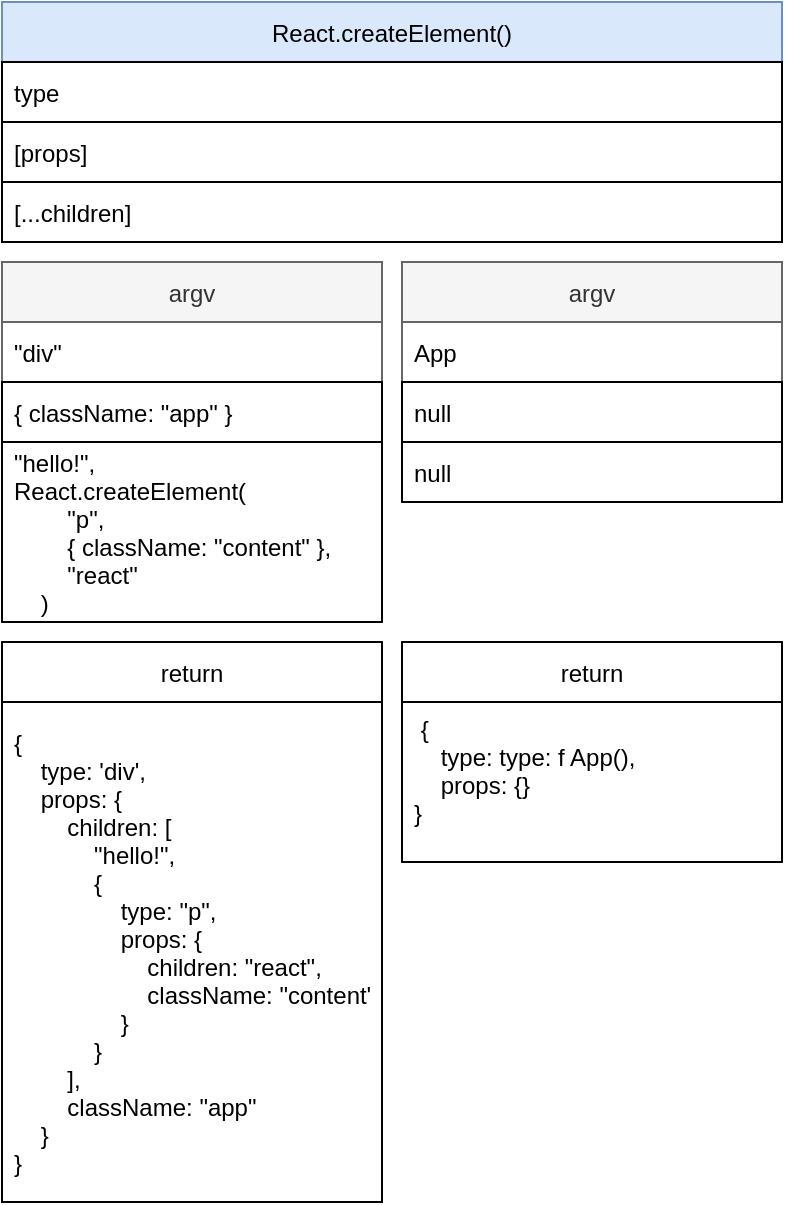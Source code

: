 <mxfile version="20.0.3" type="github">
  <diagram id="047bx2LSxqvgQP_RfyZ8" name="Page-1">
    <mxGraphModel dx="1123" dy="779" grid="1" gridSize="10" guides="1" tooltips="1" connect="1" arrows="1" fold="1" page="1" pageScale="1" pageWidth="827" pageHeight="1169" math="0" shadow="0">
      <root>
        <mxCell id="0" />
        <mxCell id="1" parent="0" />
        <mxCell id="68awcWDbn_1YLwbSrhHn-3" value="React.createElement()" style="swimlane;fontStyle=0;childLayout=stackLayout;horizontal=1;startSize=30;horizontalStack=0;resizeParent=1;resizeParentMax=0;resizeLast=0;collapsible=1;marginBottom=0;fillColor=#dae8fc;strokeColor=#6c8ebf;" parent="1" vertex="1">
          <mxGeometry x="80" y="40" width="390" height="120" as="geometry" />
        </mxCell>
        <mxCell id="68awcWDbn_1YLwbSrhHn-4" value="type" style="text;strokeColor=default;fillColor=none;align=left;verticalAlign=middle;spacingLeft=4;spacingRight=4;overflow=hidden;points=[[0,0.5],[1,0.5]];portConstraint=eastwest;rotatable=0;" parent="68awcWDbn_1YLwbSrhHn-3" vertex="1">
          <mxGeometry y="30" width="390" height="30" as="geometry" />
        </mxCell>
        <mxCell id="68awcWDbn_1YLwbSrhHn-5" value="[props]" style="text;strokeColor=default;fillColor=none;align=left;verticalAlign=middle;spacingLeft=4;spacingRight=4;overflow=hidden;points=[[0,0.5],[1,0.5]];portConstraint=eastwest;rotatable=0;" parent="68awcWDbn_1YLwbSrhHn-3" vertex="1">
          <mxGeometry y="60" width="390" height="30" as="geometry" />
        </mxCell>
        <mxCell id="68awcWDbn_1YLwbSrhHn-6" value="[...children]" style="text;strokeColor=default;fillColor=none;align=left;verticalAlign=middle;spacingLeft=4;spacingRight=4;overflow=hidden;points=[[0,0.5],[1,0.5]];portConstraint=eastwest;rotatable=0;" parent="68awcWDbn_1YLwbSrhHn-3" vertex="1">
          <mxGeometry y="90" width="390" height="30" as="geometry" />
        </mxCell>
        <mxCell id="68awcWDbn_1YLwbSrhHn-17" value="argv" style="swimlane;fontStyle=0;childLayout=stackLayout;horizontal=1;startSize=30;horizontalStack=0;resizeParent=1;resizeParentMax=0;resizeLast=0;collapsible=1;marginBottom=0;fillColor=#f5f5f5;fontColor=#333333;strokeColor=#666666;" parent="1" vertex="1">
          <mxGeometry x="80" y="170" width="190" height="180" as="geometry" />
        </mxCell>
        <mxCell id="68awcWDbn_1YLwbSrhHn-18" value="&quot;div&quot;" style="text;strokeColor=none;fillColor=none;align=left;verticalAlign=middle;spacingLeft=4;spacingRight=4;overflow=hidden;points=[[0,0.5],[1,0.5]];portConstraint=eastwest;rotatable=0;" parent="68awcWDbn_1YLwbSrhHn-17" vertex="1">
          <mxGeometry y="30" width="190" height="30" as="geometry" />
        </mxCell>
        <mxCell id="68awcWDbn_1YLwbSrhHn-19" value="{ className: &quot;app&quot; }" style="text;strokeColor=default;fillColor=none;align=left;verticalAlign=middle;spacingLeft=4;spacingRight=4;overflow=hidden;points=[[0,0.5],[1,0.5]];portConstraint=eastwest;rotatable=0;" parent="68awcWDbn_1YLwbSrhHn-17" vertex="1">
          <mxGeometry y="60" width="190" height="30" as="geometry" />
        </mxCell>
        <mxCell id="68awcWDbn_1YLwbSrhHn-20" value="&quot;hello!&quot;,&#xa;React.createElement(&#xa;        &quot;p&quot;,&#xa;        { className: &quot;content&quot; },&#xa;        &quot;react&quot;&#xa;    )" style="text;strokeColor=default;fillColor=none;align=left;verticalAlign=middle;spacingLeft=4;spacingRight=4;overflow=hidden;points=[[0,0.5],[1,0.5]];portConstraint=eastwest;rotatable=0;" parent="68awcWDbn_1YLwbSrhHn-17" vertex="1">
          <mxGeometry y="90" width="190" height="90" as="geometry" />
        </mxCell>
        <mxCell id="68awcWDbn_1YLwbSrhHn-21" value="return" style="swimlane;fontStyle=0;childLayout=stackLayout;horizontal=1;startSize=30;horizontalStack=0;resizeParent=1;resizeParentMax=0;resizeLast=0;collapsible=1;marginBottom=0;" parent="1" vertex="1">
          <mxGeometry x="80" y="360" width="190" height="280" as="geometry" />
        </mxCell>
        <mxCell id="68awcWDbn_1YLwbSrhHn-23" value="{&#xa;    type: &#39;div&#39;,&#xa;    props: {&#xa;        children: [&#xa;            &quot;hello!&quot;,&#xa;            {&#xa;                type: &quot;p&quot;,&#xa;                props: {&#xa;                    children: &quot;react&quot;,&#xa;                    className: &quot;content&quot;&#xa;                }&#xa;            }&#xa;        ],&#xa;        className: &quot;app&quot;&#xa;    }&#xa;}" style="text;strokeColor=default;fillColor=none;align=left;verticalAlign=middle;spacingLeft=4;spacingRight=4;overflow=hidden;points=[[0,0.5],[1,0.5]];portConstraint=eastwest;rotatable=0;" parent="68awcWDbn_1YLwbSrhHn-21" vertex="1">
          <mxGeometry y="30" width="190" height="250" as="geometry" />
        </mxCell>
        <mxCell id="68awcWDbn_1YLwbSrhHn-30" value="argv" style="swimlane;fontStyle=0;childLayout=stackLayout;horizontal=1;startSize=30;horizontalStack=0;resizeParent=1;resizeParentMax=0;resizeLast=0;collapsible=1;marginBottom=0;fillColor=#f5f5f5;fontColor=#333333;strokeColor=#666666;" parent="1" vertex="1">
          <mxGeometry x="280" y="170" width="190" height="120" as="geometry" />
        </mxCell>
        <mxCell id="68awcWDbn_1YLwbSrhHn-31" value="App" style="text;strokeColor=none;fillColor=none;align=left;verticalAlign=middle;spacingLeft=4;spacingRight=4;overflow=hidden;points=[[0,0.5],[1,0.5]];portConstraint=eastwest;rotatable=0;" parent="68awcWDbn_1YLwbSrhHn-30" vertex="1">
          <mxGeometry y="30" width="190" height="30" as="geometry" />
        </mxCell>
        <mxCell id="68awcWDbn_1YLwbSrhHn-32" value="null" style="text;strokeColor=default;fillColor=none;align=left;verticalAlign=middle;spacingLeft=4;spacingRight=4;overflow=hidden;points=[[0,0.5],[1,0.5]];portConstraint=eastwest;rotatable=0;" parent="68awcWDbn_1YLwbSrhHn-30" vertex="1">
          <mxGeometry y="60" width="190" height="30" as="geometry" />
        </mxCell>
        <mxCell id="68awcWDbn_1YLwbSrhHn-33" value="null" style="text;strokeColor=default;fillColor=none;align=left;verticalAlign=middle;spacingLeft=4;spacingRight=4;overflow=hidden;points=[[0,0.5],[1,0.5]];portConstraint=eastwest;rotatable=0;" parent="68awcWDbn_1YLwbSrhHn-30" vertex="1">
          <mxGeometry y="90" width="190" height="30" as="geometry" />
        </mxCell>
        <mxCell id="68awcWDbn_1YLwbSrhHn-34" value="return" style="swimlane;fontStyle=0;childLayout=stackLayout;horizontal=1;startSize=30;horizontalStack=0;resizeParent=1;resizeParentMax=0;resizeLast=0;collapsible=1;marginBottom=0;" parent="1" vertex="1">
          <mxGeometry x="280" y="360" width="190" height="110" as="geometry" />
        </mxCell>
        <mxCell id="68awcWDbn_1YLwbSrhHn-36" value=" {&#xa;    type: type: f App(),&#xa;    props: {}&#xa;}&#xa;" style="text;strokeColor=default;fillColor=none;align=left;verticalAlign=top;spacingLeft=4;spacingRight=4;overflow=hidden;points=[[0,0.5],[1,0.5]];portConstraint=eastwest;rotatable=0;" parent="68awcWDbn_1YLwbSrhHn-34" vertex="1">
          <mxGeometry y="30" width="190" height="80" as="geometry" />
        </mxCell>
      </root>
    </mxGraphModel>
  </diagram>
</mxfile>

